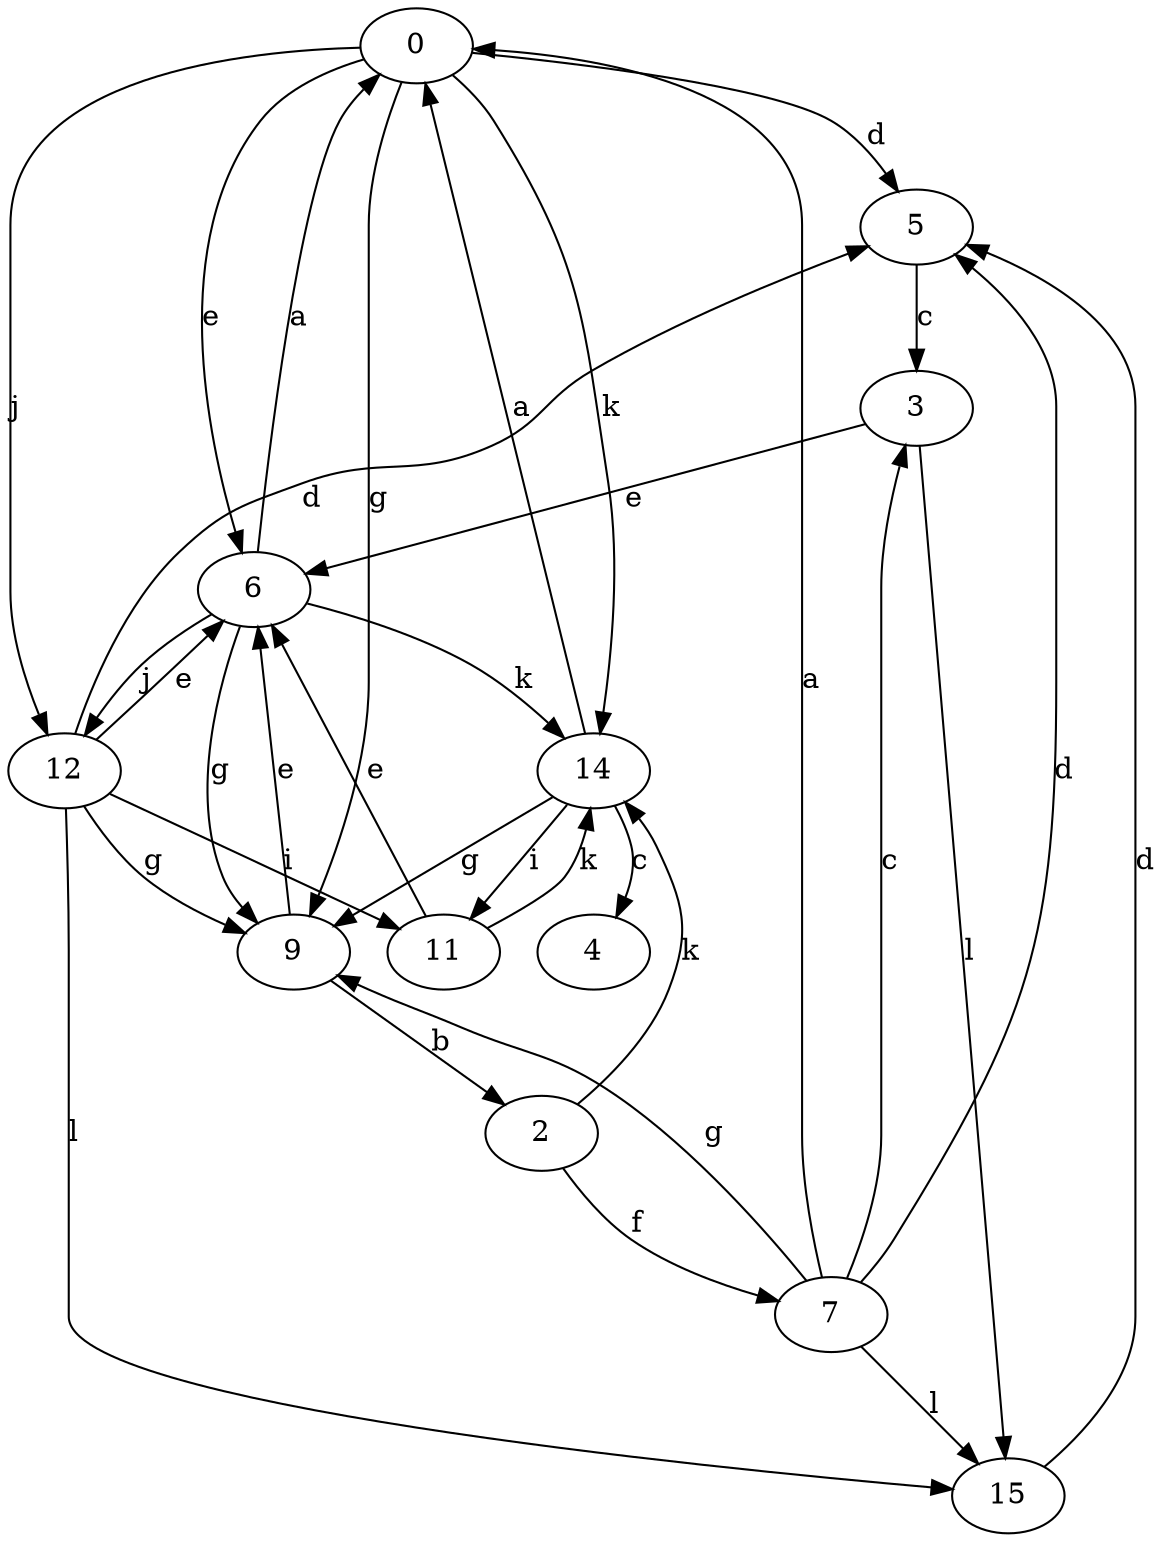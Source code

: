 strict digraph  {
0;
2;
3;
4;
5;
6;
7;
9;
11;
12;
14;
15;
0 -> 5  [label=d];
0 -> 6  [label=e];
0 -> 9  [label=g];
0 -> 12  [label=j];
0 -> 14  [label=k];
2 -> 7  [label=f];
2 -> 14  [label=k];
3 -> 6  [label=e];
3 -> 15  [label=l];
5 -> 3  [label=c];
6 -> 0  [label=a];
6 -> 9  [label=g];
6 -> 12  [label=j];
6 -> 14  [label=k];
7 -> 0  [label=a];
7 -> 3  [label=c];
7 -> 5  [label=d];
7 -> 9  [label=g];
7 -> 15  [label=l];
9 -> 2  [label=b];
9 -> 6  [label=e];
11 -> 6  [label=e];
11 -> 14  [label=k];
12 -> 5  [label=d];
12 -> 6  [label=e];
12 -> 9  [label=g];
12 -> 11  [label=i];
12 -> 15  [label=l];
14 -> 0  [label=a];
14 -> 4  [label=c];
14 -> 9  [label=g];
14 -> 11  [label=i];
15 -> 5  [label=d];
}
